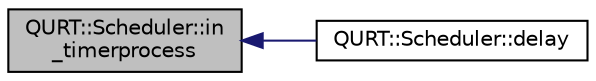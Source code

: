 digraph "QURT::Scheduler::in_timerprocess"
{
 // INTERACTIVE_SVG=YES
  edge [fontname="Helvetica",fontsize="10",labelfontname="Helvetica",labelfontsize="10"];
  node [fontname="Helvetica",fontsize="10",shape=record];
  rankdir="LR";
  Node1 [label="QURT::Scheduler::in\l_timerprocess",height=0.2,width=0.4,color="black", fillcolor="grey75", style="filled", fontcolor="black"];
  Node1 -> Node2 [dir="back",color="midnightblue",fontsize="10",style="solid",fontname="Helvetica"];
  Node2 [label="QURT::Scheduler::delay",height=0.2,width=0.4,color="black", fillcolor="white", style="filled",URL="$classQURT_1_1Scheduler.html#a14f3239ecbb9889823b20dc9de655c2f"];
}
